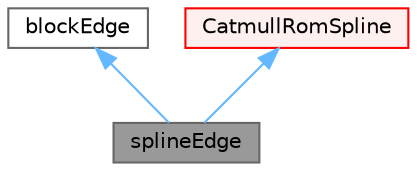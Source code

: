 digraph "splineEdge"
{
 // LATEX_PDF_SIZE
  bgcolor="transparent";
  edge [fontname=Helvetica,fontsize=10,labelfontname=Helvetica,labelfontsize=10];
  node [fontname=Helvetica,fontsize=10,shape=box,height=0.2,width=0.4];
  Node1 [id="Node000001",label="splineEdge",height=0.2,width=0.4,color="gray40", fillcolor="grey60", style="filled", fontcolor="black",tooltip="A blockEdge interface for Catmull-Rom splines."];
  Node2 -> Node1 [id="edge1_Node000001_Node000002",dir="back",color="steelblue1",style="solid",tooltip=" "];
  Node2 [id="Node000002",label="blockEdge",height=0.2,width=0.4,color="gray40", fillcolor="white", style="filled",URL="$classFoam_1_1blockEdge.html",tooltip="Define a curved edge that is parameterized for 0<lambda<1 between the start/end points."];
  Node3 -> Node1 [id="edge2_Node000001_Node000003",dir="back",color="steelblue1",style="solid",tooltip=" "];
  Node3 [id="Node000003",label="CatmullRomSpline",height=0.2,width=0.4,color="red", fillcolor="#FFF0F0", style="filled",URL="$classFoam_1_1CatmullRomSpline.html",tooltip="An implementation of Catmull-Rom splines (sometimes known as Overhauser splines)."];
}
